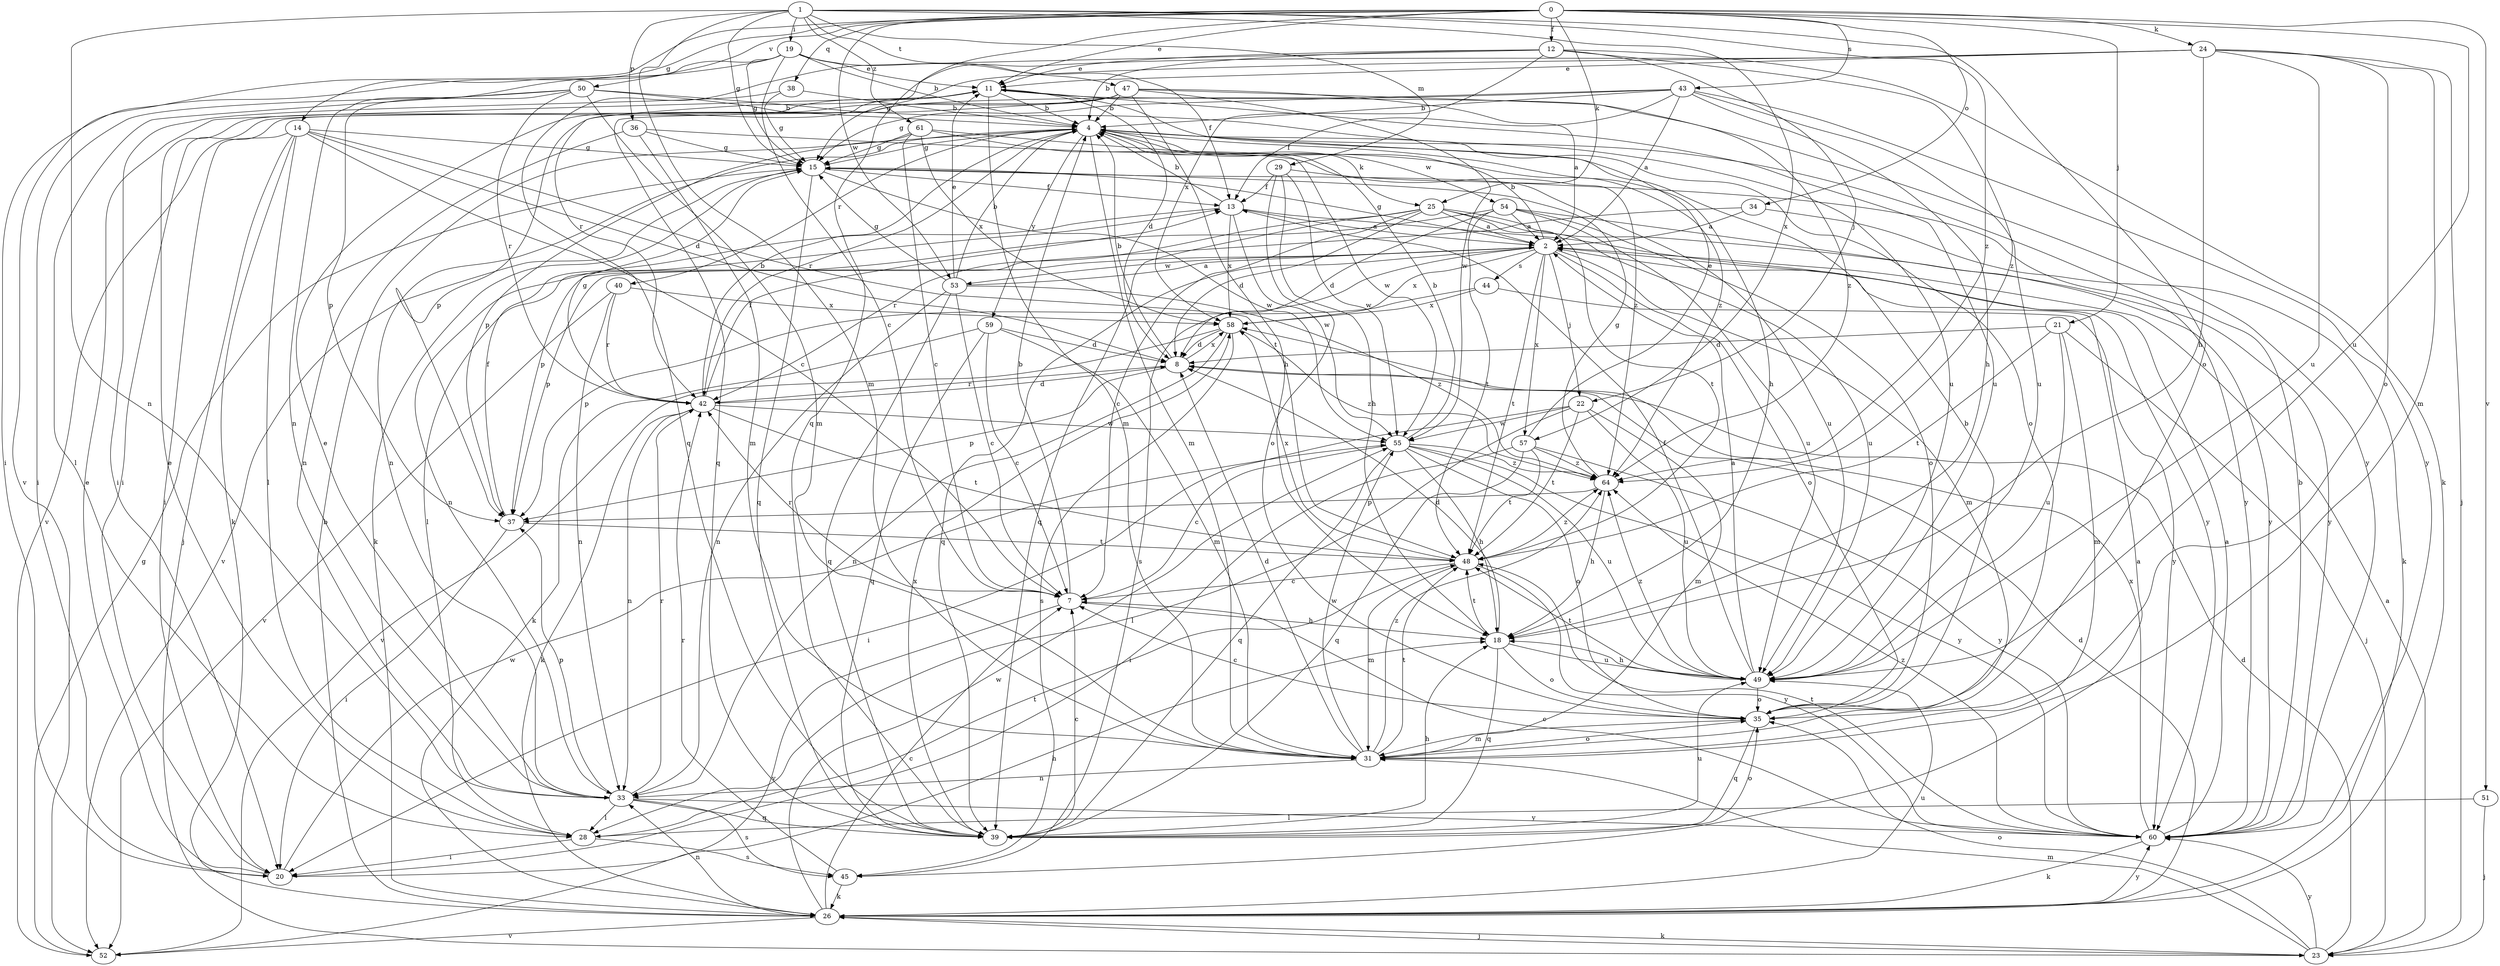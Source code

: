 strict digraph  {
0;
1;
2;
4;
7;
8;
11;
12;
13;
14;
15;
18;
19;
20;
21;
22;
23;
24;
25;
26;
28;
29;
31;
33;
34;
35;
36;
37;
38;
39;
40;
42;
43;
44;
45;
47;
48;
49;
50;
51;
52;
53;
54;
55;
57;
58;
59;
60;
61;
64;
0 -> 11  [label=e];
0 -> 12  [label=f];
0 -> 14  [label=g];
0 -> 21  [label=j];
0 -> 24  [label=k];
0 -> 25  [label=k];
0 -> 34  [label=o];
0 -> 38  [label=q];
0 -> 39  [label=q];
0 -> 43  [label=s];
0 -> 49  [label=u];
0 -> 50  [label=v];
0 -> 51  [label=v];
0 -> 52  [label=v];
0 -> 53  [label=w];
1 -> 15  [label=g];
1 -> 19  [label=i];
1 -> 29  [label=m];
1 -> 31  [label=m];
1 -> 33  [label=n];
1 -> 35  [label=o];
1 -> 36  [label=p];
1 -> 47  [label=t];
1 -> 57  [label=x];
1 -> 61  [label=z];
1 -> 64  [label=z];
2 -> 4  [label=b];
2 -> 15  [label=g];
2 -> 22  [label=j];
2 -> 31  [label=m];
2 -> 35  [label=o];
2 -> 37  [label=p];
2 -> 39  [label=q];
2 -> 44  [label=s];
2 -> 45  [label=s];
2 -> 48  [label=t];
2 -> 53  [label=w];
2 -> 57  [label=x];
2 -> 58  [label=x];
4 -> 15  [label=g];
4 -> 18  [label=h];
4 -> 25  [label=k];
4 -> 31  [label=m];
4 -> 33  [label=n];
4 -> 35  [label=o];
4 -> 40  [label=r];
4 -> 42  [label=r];
4 -> 54  [label=w];
4 -> 59  [label=y];
7 -> 4  [label=b];
7 -> 18  [label=h];
7 -> 42  [label=r];
7 -> 52  [label=v];
8 -> 4  [label=b];
8 -> 37  [label=p];
8 -> 42  [label=r];
8 -> 58  [label=x];
11 -> 4  [label=b];
11 -> 8  [label=d];
11 -> 31  [label=m];
11 -> 49  [label=u];
11 -> 60  [label=y];
12 -> 4  [label=b];
12 -> 11  [label=e];
12 -> 22  [label=j];
12 -> 26  [label=k];
12 -> 39  [label=q];
12 -> 58  [label=x];
12 -> 64  [label=z];
13 -> 2  [label=a];
13 -> 4  [label=b];
13 -> 33  [label=n];
13 -> 55  [label=w];
13 -> 58  [label=x];
13 -> 60  [label=y];
14 -> 7  [label=c];
14 -> 8  [label=d];
14 -> 15  [label=g];
14 -> 20  [label=i];
14 -> 23  [label=j];
14 -> 26  [label=k];
14 -> 28  [label=l];
14 -> 48  [label=t];
15 -> 13  [label=f];
15 -> 26  [label=k];
15 -> 39  [label=q];
15 -> 49  [label=u];
15 -> 52  [label=v];
15 -> 55  [label=w];
18 -> 8  [label=d];
18 -> 35  [label=o];
18 -> 39  [label=q];
18 -> 48  [label=t];
18 -> 49  [label=u];
19 -> 4  [label=b];
19 -> 7  [label=c];
19 -> 11  [label=e];
19 -> 13  [label=f];
19 -> 15  [label=g];
19 -> 20  [label=i];
19 -> 33  [label=n];
20 -> 11  [label=e];
20 -> 18  [label=h];
20 -> 55  [label=w];
21 -> 8  [label=d];
21 -> 23  [label=j];
21 -> 31  [label=m];
21 -> 48  [label=t];
21 -> 49  [label=u];
22 -> 20  [label=i];
22 -> 28  [label=l];
22 -> 31  [label=m];
22 -> 48  [label=t];
22 -> 49  [label=u];
22 -> 55  [label=w];
23 -> 2  [label=a];
23 -> 8  [label=d];
23 -> 26  [label=k];
23 -> 31  [label=m];
23 -> 35  [label=o];
23 -> 60  [label=y];
24 -> 11  [label=e];
24 -> 15  [label=g];
24 -> 18  [label=h];
24 -> 23  [label=j];
24 -> 31  [label=m];
24 -> 35  [label=o];
24 -> 42  [label=r];
24 -> 49  [label=u];
25 -> 2  [label=a];
25 -> 7  [label=c];
25 -> 8  [label=d];
25 -> 39  [label=q];
25 -> 42  [label=r];
25 -> 48  [label=t];
25 -> 49  [label=u];
25 -> 60  [label=y];
26 -> 4  [label=b];
26 -> 7  [label=c];
26 -> 8  [label=d];
26 -> 23  [label=j];
26 -> 33  [label=n];
26 -> 49  [label=u];
26 -> 52  [label=v];
26 -> 55  [label=w];
26 -> 60  [label=y];
28 -> 11  [label=e];
28 -> 20  [label=i];
28 -> 45  [label=s];
28 -> 48  [label=t];
29 -> 13  [label=f];
29 -> 18  [label=h];
29 -> 35  [label=o];
29 -> 55  [label=w];
29 -> 60  [label=y];
31 -> 8  [label=d];
31 -> 33  [label=n];
31 -> 35  [label=o];
31 -> 48  [label=t];
31 -> 55  [label=w];
31 -> 64  [label=z];
33 -> 11  [label=e];
33 -> 28  [label=l];
33 -> 37  [label=p];
33 -> 39  [label=q];
33 -> 42  [label=r];
33 -> 45  [label=s];
33 -> 60  [label=y];
34 -> 2  [label=a];
34 -> 26  [label=k];
34 -> 37  [label=p];
35 -> 4  [label=b];
35 -> 7  [label=c];
35 -> 31  [label=m];
35 -> 39  [label=q];
36 -> 15  [label=g];
36 -> 31  [label=m];
36 -> 33  [label=n];
36 -> 64  [label=z];
37 -> 13  [label=f];
37 -> 20  [label=i];
37 -> 48  [label=t];
38 -> 4  [label=b];
38 -> 15  [label=g];
38 -> 20  [label=i];
39 -> 7  [label=c];
39 -> 18  [label=h];
39 -> 35  [label=o];
39 -> 49  [label=u];
39 -> 58  [label=x];
40 -> 33  [label=n];
40 -> 42  [label=r];
40 -> 52  [label=v];
40 -> 58  [label=x];
42 -> 4  [label=b];
42 -> 8  [label=d];
42 -> 13  [label=f];
42 -> 15  [label=g];
42 -> 26  [label=k];
42 -> 33  [label=n];
42 -> 48  [label=t];
42 -> 55  [label=w];
43 -> 2  [label=a];
43 -> 4  [label=b];
43 -> 13  [label=f];
43 -> 15  [label=g];
43 -> 18  [label=h];
43 -> 49  [label=u];
43 -> 52  [label=v];
43 -> 60  [label=y];
44 -> 37  [label=p];
44 -> 58  [label=x];
44 -> 60  [label=y];
45 -> 2  [label=a];
45 -> 26  [label=k];
45 -> 42  [label=r];
47 -> 2  [label=a];
47 -> 4  [label=b];
47 -> 18  [label=h];
47 -> 20  [label=i];
47 -> 37  [label=p];
47 -> 39  [label=q];
47 -> 55  [label=w];
47 -> 64  [label=z];
48 -> 7  [label=c];
48 -> 31  [label=m];
48 -> 58  [label=x];
48 -> 60  [label=y];
48 -> 64  [label=z];
49 -> 2  [label=a];
49 -> 13  [label=f];
49 -> 18  [label=h];
49 -> 35  [label=o];
49 -> 48  [label=t];
49 -> 64  [label=z];
50 -> 4  [label=b];
50 -> 20  [label=i];
50 -> 28  [label=l];
50 -> 31  [label=m];
50 -> 37  [label=p];
50 -> 42  [label=r];
50 -> 49  [label=u];
51 -> 23  [label=j];
51 -> 28  [label=l];
52 -> 15  [label=g];
53 -> 2  [label=a];
53 -> 4  [label=b];
53 -> 7  [label=c];
53 -> 11  [label=e];
53 -> 15  [label=g];
53 -> 33  [label=n];
53 -> 39  [label=q];
53 -> 64  [label=z];
54 -> 2  [label=a];
54 -> 8  [label=d];
54 -> 28  [label=l];
54 -> 35  [label=o];
54 -> 48  [label=t];
54 -> 49  [label=u];
54 -> 60  [label=y];
55 -> 4  [label=b];
55 -> 7  [label=c];
55 -> 18  [label=h];
55 -> 35  [label=o];
55 -> 39  [label=q];
55 -> 49  [label=u];
55 -> 60  [label=y];
55 -> 64  [label=z];
57 -> 11  [label=e];
57 -> 20  [label=i];
57 -> 39  [label=q];
57 -> 48  [label=t];
57 -> 60  [label=y];
57 -> 64  [label=z];
58 -> 8  [label=d];
58 -> 33  [label=n];
58 -> 45  [label=s];
58 -> 52  [label=v];
58 -> 64  [label=z];
59 -> 7  [label=c];
59 -> 8  [label=d];
59 -> 26  [label=k];
59 -> 31  [label=m];
59 -> 39  [label=q];
60 -> 2  [label=a];
60 -> 4  [label=b];
60 -> 7  [label=c];
60 -> 26  [label=k];
60 -> 48  [label=t];
60 -> 58  [label=x];
60 -> 64  [label=z];
61 -> 7  [label=c];
61 -> 15  [label=g];
61 -> 37  [label=p];
61 -> 55  [label=w];
61 -> 58  [label=x];
61 -> 64  [label=z];
64 -> 15  [label=g];
64 -> 18  [label=h];
64 -> 37  [label=p];
}
